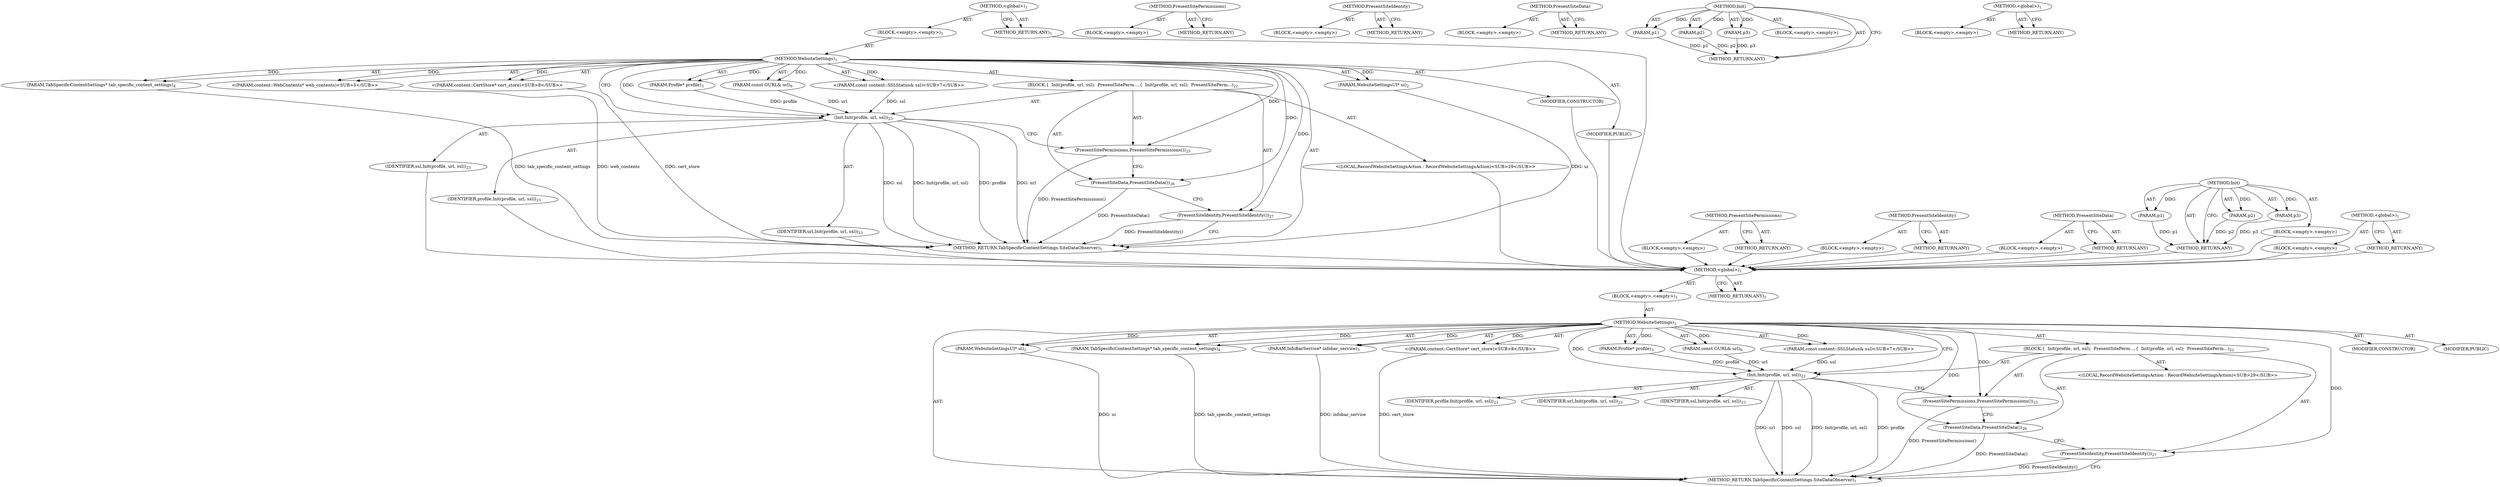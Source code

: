 digraph "&lt;global&gt;" {
vulnerable_6 [label=<(METHOD,&lt;global&gt;)<SUB>1</SUB>>];
vulnerable_7 [label=<(BLOCK,&lt;empty&gt;,&lt;empty&gt;)<SUB>1</SUB>>];
vulnerable_8 [label=<(METHOD,WebsiteSettings)<SUB>1</SUB>>];
vulnerable_9 [label=<(PARAM,WebsiteSettingsUI* ui)<SUB>2</SUB>>];
vulnerable_10 [label=<(PARAM,Profile* profile)<SUB>3</SUB>>];
vulnerable_11 [label=<(PARAM,TabSpecificContentSettings* tab_specific_content_settings)<SUB>4</SUB>>];
vulnerable_12 [label=<(PARAM,InfoBarService* infobar_service)<SUB>5</SUB>>];
vulnerable_13 [label=<(PARAM,const GURL&amp; url)<SUB>6</SUB>>];
vulnerable_14 [label="<(PARAM,const content::SSLStatus&amp; ssl)<SUB>7</SUB>>"];
vulnerable_15 [label="<(PARAM,content::CertStore* cert_store)<SUB>8</SUB>>"];
vulnerable_16 [label=<(BLOCK,{
  Init(profile, url, ssl);

  PresentSitePerm...,{
  Init(profile, url, ssl);

  PresentSitePerm...)<SUB>22</SUB>>];
vulnerable_17 [label=<(Init,Init(profile, url, ssl))<SUB>23</SUB>>];
vulnerable_18 [label=<(IDENTIFIER,profile,Init(profile, url, ssl))<SUB>23</SUB>>];
vulnerable_19 [label=<(IDENTIFIER,url,Init(profile, url, ssl))<SUB>23</SUB>>];
vulnerable_20 [label=<(IDENTIFIER,ssl,Init(profile, url, ssl))<SUB>23</SUB>>];
vulnerable_21 [label=<(PresentSitePermissions,PresentSitePermissions())<SUB>25</SUB>>];
vulnerable_22 [label=<(PresentSiteData,PresentSiteData())<SUB>26</SUB>>];
vulnerable_23 [label=<(PresentSiteIdentity,PresentSiteIdentity())<SUB>27</SUB>>];
vulnerable_24 [label="<(LOCAL,RecordWebsiteSettingsAction : RecordWebsiteSettingsAction)<SUB>29</SUB>>"];
vulnerable_25 [label=<(MODIFIER,CONSTRUCTOR)>];
vulnerable_26 [label=<(MODIFIER,PUBLIC)>];
vulnerable_27 [label=<(METHOD_RETURN,TabSpecificContentSettings.SiteDataObserver)<SUB>1</SUB>>];
vulnerable_29 [label=<(METHOD_RETURN,ANY)<SUB>1</SUB>>];
vulnerable_66 [label=<(METHOD,PresentSitePermissions)>];
vulnerable_67 [label=<(BLOCK,&lt;empty&gt;,&lt;empty&gt;)>];
vulnerable_68 [label=<(METHOD_RETURN,ANY)>];
vulnerable_72 [label=<(METHOD,PresentSiteIdentity)>];
vulnerable_73 [label=<(BLOCK,&lt;empty&gt;,&lt;empty&gt;)>];
vulnerable_74 [label=<(METHOD_RETURN,ANY)>];
vulnerable_69 [label=<(METHOD,PresentSiteData)>];
vulnerable_70 [label=<(BLOCK,&lt;empty&gt;,&lt;empty&gt;)>];
vulnerable_71 [label=<(METHOD_RETURN,ANY)>];
vulnerable_60 [label=<(METHOD,Init)>];
vulnerable_61 [label=<(PARAM,p1)>];
vulnerable_62 [label=<(PARAM,p2)>];
vulnerable_63 [label=<(PARAM,p3)>];
vulnerable_64 [label=<(BLOCK,&lt;empty&gt;,&lt;empty&gt;)>];
vulnerable_65 [label=<(METHOD_RETURN,ANY)>];
vulnerable_54 [label=<(METHOD,&lt;global&gt;)<SUB>1</SUB>>];
vulnerable_55 [label=<(BLOCK,&lt;empty&gt;,&lt;empty&gt;)>];
vulnerable_56 [label=<(METHOD_RETURN,ANY)>];
fixed_6 [label=<(METHOD,&lt;global&gt;)<SUB>1</SUB>>];
fixed_7 [label=<(BLOCK,&lt;empty&gt;,&lt;empty&gt;)<SUB>1</SUB>>];
fixed_8 [label=<(METHOD,WebsiteSettings)<SUB>1</SUB>>];
fixed_9 [label=<(PARAM,WebsiteSettingsUI* ui)<SUB>2</SUB>>];
fixed_10 [label=<(PARAM,Profile* profile)<SUB>3</SUB>>];
fixed_11 [label=<(PARAM,TabSpecificContentSettings* tab_specific_content_settings)<SUB>4</SUB>>];
fixed_12 [label="<(PARAM,content::WebContents* web_contents)<SUB>5</SUB>>"];
fixed_13 [label=<(PARAM,const GURL&amp; url)<SUB>6</SUB>>];
fixed_14 [label="<(PARAM,const content::SSLStatus&amp; ssl)<SUB>7</SUB>>"];
fixed_15 [label="<(PARAM,content::CertStore* cert_store)<SUB>8</SUB>>"];
fixed_16 [label=<(BLOCK,{
  Init(profile, url, ssl);

  PresentSitePerm...,{
  Init(profile, url, ssl);

  PresentSitePerm...)<SUB>22</SUB>>];
fixed_17 [label=<(Init,Init(profile, url, ssl))<SUB>23</SUB>>];
fixed_18 [label=<(IDENTIFIER,profile,Init(profile, url, ssl))<SUB>23</SUB>>];
fixed_19 [label=<(IDENTIFIER,url,Init(profile, url, ssl))<SUB>23</SUB>>];
fixed_20 [label=<(IDENTIFIER,ssl,Init(profile, url, ssl))<SUB>23</SUB>>];
fixed_21 [label=<(PresentSitePermissions,PresentSitePermissions())<SUB>25</SUB>>];
fixed_22 [label=<(PresentSiteData,PresentSiteData())<SUB>26</SUB>>];
fixed_23 [label=<(PresentSiteIdentity,PresentSiteIdentity())<SUB>27</SUB>>];
fixed_24 [label="<(LOCAL,RecordWebsiteSettingsAction : RecordWebsiteSettingsAction)<SUB>29</SUB>>"];
fixed_25 [label=<(MODIFIER,CONSTRUCTOR)>];
fixed_26 [label=<(MODIFIER,PUBLIC)>];
fixed_27 [label=<(METHOD_RETURN,TabSpecificContentSettings.SiteDataObserver)<SUB>1</SUB>>];
fixed_29 [label=<(METHOD_RETURN,ANY)<SUB>1</SUB>>];
fixed_66 [label=<(METHOD,PresentSitePermissions)>];
fixed_67 [label=<(BLOCK,&lt;empty&gt;,&lt;empty&gt;)>];
fixed_68 [label=<(METHOD_RETURN,ANY)>];
fixed_72 [label=<(METHOD,PresentSiteIdentity)>];
fixed_73 [label=<(BLOCK,&lt;empty&gt;,&lt;empty&gt;)>];
fixed_74 [label=<(METHOD_RETURN,ANY)>];
fixed_69 [label=<(METHOD,PresentSiteData)>];
fixed_70 [label=<(BLOCK,&lt;empty&gt;,&lt;empty&gt;)>];
fixed_71 [label=<(METHOD_RETURN,ANY)>];
fixed_60 [label=<(METHOD,Init)>];
fixed_61 [label=<(PARAM,p1)>];
fixed_62 [label=<(PARAM,p2)>];
fixed_63 [label=<(PARAM,p3)>];
fixed_64 [label=<(BLOCK,&lt;empty&gt;,&lt;empty&gt;)>];
fixed_65 [label=<(METHOD_RETURN,ANY)>];
fixed_54 [label=<(METHOD,&lt;global&gt;)<SUB>1</SUB>>];
fixed_55 [label=<(BLOCK,&lt;empty&gt;,&lt;empty&gt;)>];
fixed_56 [label=<(METHOD_RETURN,ANY)>];
vulnerable_6 -> vulnerable_7  [key=0, label="AST: "];
vulnerable_6 -> vulnerable_29  [key=0, label="AST: "];
vulnerable_6 -> vulnerable_29  [key=1, label="CFG: "];
vulnerable_7 -> vulnerable_8  [key=0, label="AST: "];
vulnerable_8 -> vulnerable_9  [key=0, label="AST: "];
vulnerable_8 -> vulnerable_9  [key=1, label="DDG: "];
vulnerable_8 -> vulnerable_10  [key=0, label="AST: "];
vulnerable_8 -> vulnerable_10  [key=1, label="DDG: "];
vulnerable_8 -> vulnerable_11  [key=0, label="AST: "];
vulnerable_8 -> vulnerable_11  [key=1, label="DDG: "];
vulnerable_8 -> vulnerable_12  [key=0, label="AST: "];
vulnerable_8 -> vulnerable_12  [key=1, label="DDG: "];
vulnerable_8 -> vulnerable_13  [key=0, label="AST: "];
vulnerable_8 -> vulnerable_13  [key=1, label="DDG: "];
vulnerable_8 -> vulnerable_14  [key=0, label="AST: "];
vulnerable_8 -> vulnerable_14  [key=1, label="DDG: "];
vulnerable_8 -> vulnerable_15  [key=0, label="AST: "];
vulnerable_8 -> vulnerable_15  [key=1, label="DDG: "];
vulnerable_8 -> vulnerable_16  [key=0, label="AST: "];
vulnerable_8 -> vulnerable_25  [key=0, label="AST: "];
vulnerable_8 -> vulnerable_26  [key=0, label="AST: "];
vulnerable_8 -> vulnerable_27  [key=0, label="AST: "];
vulnerable_8 -> vulnerable_17  [key=0, label="CFG: "];
vulnerable_8 -> vulnerable_17  [key=1, label="DDG: "];
vulnerable_8 -> vulnerable_21  [key=0, label="DDG: "];
vulnerable_8 -> vulnerable_22  [key=0, label="DDG: "];
vulnerable_8 -> vulnerable_23  [key=0, label="DDG: "];
vulnerable_9 -> vulnerable_27  [key=0, label="DDG: ui"];
vulnerable_10 -> vulnerable_17  [key=0, label="DDG: profile"];
vulnerable_11 -> vulnerable_27  [key=0, label="DDG: tab_specific_content_settings"];
vulnerable_12 -> vulnerable_27  [key=0, label="DDG: infobar_service"];
vulnerable_13 -> vulnerable_17  [key=0, label="DDG: url"];
vulnerable_14 -> vulnerable_17  [key=0, label="DDG: ssl"];
vulnerable_15 -> vulnerable_27  [key=0, label="DDG: cert_store"];
vulnerable_16 -> vulnerable_17  [key=0, label="AST: "];
vulnerable_16 -> vulnerable_21  [key=0, label="AST: "];
vulnerable_16 -> vulnerable_22  [key=0, label="AST: "];
vulnerable_16 -> vulnerable_23  [key=0, label="AST: "];
vulnerable_16 -> vulnerable_24  [key=0, label="AST: "];
vulnerable_17 -> vulnerable_18  [key=0, label="AST: "];
vulnerable_17 -> vulnerable_19  [key=0, label="AST: "];
vulnerable_17 -> vulnerable_20  [key=0, label="AST: "];
vulnerable_17 -> vulnerable_21  [key=0, label="CFG: "];
vulnerable_17 -> vulnerable_27  [key=0, label="DDG: profile"];
vulnerable_17 -> vulnerable_27  [key=1, label="DDG: url"];
vulnerable_17 -> vulnerable_27  [key=2, label="DDG: ssl"];
vulnerable_17 -> vulnerable_27  [key=3, label="DDG: Init(profile, url, ssl)"];
vulnerable_21 -> vulnerable_22  [key=0, label="CFG: "];
vulnerable_21 -> vulnerable_27  [key=0, label="DDG: PresentSitePermissions()"];
vulnerable_22 -> vulnerable_23  [key=0, label="CFG: "];
vulnerable_22 -> vulnerable_27  [key=0, label="DDG: PresentSiteData()"];
vulnerable_23 -> vulnerable_27  [key=0, label="CFG: "];
vulnerable_23 -> vulnerable_27  [key=1, label="DDG: PresentSiteIdentity()"];
vulnerable_66 -> vulnerable_67  [key=0, label="AST: "];
vulnerable_66 -> vulnerable_68  [key=0, label="AST: "];
vulnerable_66 -> vulnerable_68  [key=1, label="CFG: "];
vulnerable_72 -> vulnerable_73  [key=0, label="AST: "];
vulnerable_72 -> vulnerable_74  [key=0, label="AST: "];
vulnerable_72 -> vulnerable_74  [key=1, label="CFG: "];
vulnerable_69 -> vulnerable_70  [key=0, label="AST: "];
vulnerable_69 -> vulnerable_71  [key=0, label="AST: "];
vulnerable_69 -> vulnerable_71  [key=1, label="CFG: "];
vulnerable_60 -> vulnerable_61  [key=0, label="AST: "];
vulnerable_60 -> vulnerable_61  [key=1, label="DDG: "];
vulnerable_60 -> vulnerable_64  [key=0, label="AST: "];
vulnerable_60 -> vulnerable_62  [key=0, label="AST: "];
vulnerable_60 -> vulnerable_62  [key=1, label="DDG: "];
vulnerable_60 -> vulnerable_65  [key=0, label="AST: "];
vulnerable_60 -> vulnerable_65  [key=1, label="CFG: "];
vulnerable_60 -> vulnerable_63  [key=0, label="AST: "];
vulnerable_60 -> vulnerable_63  [key=1, label="DDG: "];
vulnerable_61 -> vulnerable_65  [key=0, label="DDG: p1"];
vulnerable_62 -> vulnerable_65  [key=0, label="DDG: p2"];
vulnerable_63 -> vulnerable_65  [key=0, label="DDG: p3"];
vulnerable_54 -> vulnerable_55  [key=0, label="AST: "];
vulnerable_54 -> vulnerable_56  [key=0, label="AST: "];
vulnerable_54 -> vulnerable_56  [key=1, label="CFG: "];
fixed_6 -> fixed_7  [key=0, label="AST: "];
fixed_6 -> fixed_29  [key=0, label="AST: "];
fixed_6 -> fixed_29  [key=1, label="CFG: "];
fixed_7 -> fixed_8  [key=0, label="AST: "];
fixed_8 -> fixed_9  [key=0, label="AST: "];
fixed_8 -> fixed_9  [key=1, label="DDG: "];
fixed_8 -> fixed_10  [key=0, label="AST: "];
fixed_8 -> fixed_10  [key=1, label="DDG: "];
fixed_8 -> fixed_11  [key=0, label="AST: "];
fixed_8 -> fixed_11  [key=1, label="DDG: "];
fixed_8 -> fixed_12  [key=0, label="AST: "];
fixed_8 -> fixed_12  [key=1, label="DDG: "];
fixed_8 -> fixed_13  [key=0, label="AST: "];
fixed_8 -> fixed_13  [key=1, label="DDG: "];
fixed_8 -> fixed_14  [key=0, label="AST: "];
fixed_8 -> fixed_14  [key=1, label="DDG: "];
fixed_8 -> fixed_15  [key=0, label="AST: "];
fixed_8 -> fixed_15  [key=1, label="DDG: "];
fixed_8 -> fixed_16  [key=0, label="AST: "];
fixed_8 -> fixed_25  [key=0, label="AST: "];
fixed_8 -> fixed_26  [key=0, label="AST: "];
fixed_8 -> fixed_27  [key=0, label="AST: "];
fixed_8 -> fixed_17  [key=0, label="CFG: "];
fixed_8 -> fixed_17  [key=1, label="DDG: "];
fixed_8 -> fixed_21  [key=0, label="DDG: "];
fixed_8 -> fixed_22  [key=0, label="DDG: "];
fixed_8 -> fixed_23  [key=0, label="DDG: "];
fixed_9 -> fixed_27  [key=0, label="DDG: ui"];
fixed_10 -> fixed_17  [key=0, label="DDG: profile"];
fixed_11 -> fixed_27  [key=0, label="DDG: tab_specific_content_settings"];
fixed_12 -> fixed_27  [key=0, label="DDG: web_contents"];
fixed_13 -> fixed_17  [key=0, label="DDG: url"];
fixed_14 -> fixed_17  [key=0, label="DDG: ssl"];
fixed_15 -> fixed_27  [key=0, label="DDG: cert_store"];
fixed_16 -> fixed_17  [key=0, label="AST: "];
fixed_16 -> fixed_21  [key=0, label="AST: "];
fixed_16 -> fixed_22  [key=0, label="AST: "];
fixed_16 -> fixed_23  [key=0, label="AST: "];
fixed_16 -> fixed_24  [key=0, label="AST: "];
fixed_17 -> fixed_18  [key=0, label="AST: "];
fixed_17 -> fixed_19  [key=0, label="AST: "];
fixed_17 -> fixed_20  [key=0, label="AST: "];
fixed_17 -> fixed_21  [key=0, label="CFG: "];
fixed_17 -> fixed_27  [key=0, label="DDG: profile"];
fixed_17 -> fixed_27  [key=1, label="DDG: url"];
fixed_17 -> fixed_27  [key=2, label="DDG: ssl"];
fixed_17 -> fixed_27  [key=3, label="DDG: Init(profile, url, ssl)"];
fixed_18 -> vulnerable_6  [key=0];
fixed_19 -> vulnerable_6  [key=0];
fixed_20 -> vulnerable_6  [key=0];
fixed_21 -> fixed_22  [key=0, label="CFG: "];
fixed_21 -> fixed_27  [key=0, label="DDG: PresentSitePermissions()"];
fixed_22 -> fixed_23  [key=0, label="CFG: "];
fixed_22 -> fixed_27  [key=0, label="DDG: PresentSiteData()"];
fixed_23 -> fixed_27  [key=0, label="CFG: "];
fixed_23 -> fixed_27  [key=1, label="DDG: PresentSiteIdentity()"];
fixed_24 -> vulnerable_6  [key=0];
fixed_25 -> vulnerable_6  [key=0];
fixed_26 -> vulnerable_6  [key=0];
fixed_27 -> vulnerable_6  [key=0];
fixed_29 -> vulnerable_6  [key=0];
fixed_66 -> fixed_67  [key=0, label="AST: "];
fixed_66 -> fixed_68  [key=0, label="AST: "];
fixed_66 -> fixed_68  [key=1, label="CFG: "];
fixed_67 -> vulnerable_6  [key=0];
fixed_68 -> vulnerable_6  [key=0];
fixed_72 -> fixed_73  [key=0, label="AST: "];
fixed_72 -> fixed_74  [key=0, label="AST: "];
fixed_72 -> fixed_74  [key=1, label="CFG: "];
fixed_73 -> vulnerable_6  [key=0];
fixed_74 -> vulnerable_6  [key=0];
fixed_69 -> fixed_70  [key=0, label="AST: "];
fixed_69 -> fixed_71  [key=0, label="AST: "];
fixed_69 -> fixed_71  [key=1, label="CFG: "];
fixed_70 -> vulnerable_6  [key=0];
fixed_71 -> vulnerable_6  [key=0];
fixed_60 -> fixed_61  [key=0, label="AST: "];
fixed_60 -> fixed_61  [key=1, label="DDG: "];
fixed_60 -> fixed_64  [key=0, label="AST: "];
fixed_60 -> fixed_62  [key=0, label="AST: "];
fixed_60 -> fixed_62  [key=1, label="DDG: "];
fixed_60 -> fixed_65  [key=0, label="AST: "];
fixed_60 -> fixed_65  [key=1, label="CFG: "];
fixed_60 -> fixed_63  [key=0, label="AST: "];
fixed_60 -> fixed_63  [key=1, label="DDG: "];
fixed_61 -> fixed_65  [key=0, label="DDG: p1"];
fixed_62 -> fixed_65  [key=0, label="DDG: p2"];
fixed_63 -> fixed_65  [key=0, label="DDG: p3"];
fixed_64 -> vulnerable_6  [key=0];
fixed_65 -> vulnerable_6  [key=0];
fixed_54 -> fixed_55  [key=0, label="AST: "];
fixed_54 -> fixed_56  [key=0, label="AST: "];
fixed_54 -> fixed_56  [key=1, label="CFG: "];
fixed_55 -> vulnerable_6  [key=0];
fixed_56 -> vulnerable_6  [key=0];
}
